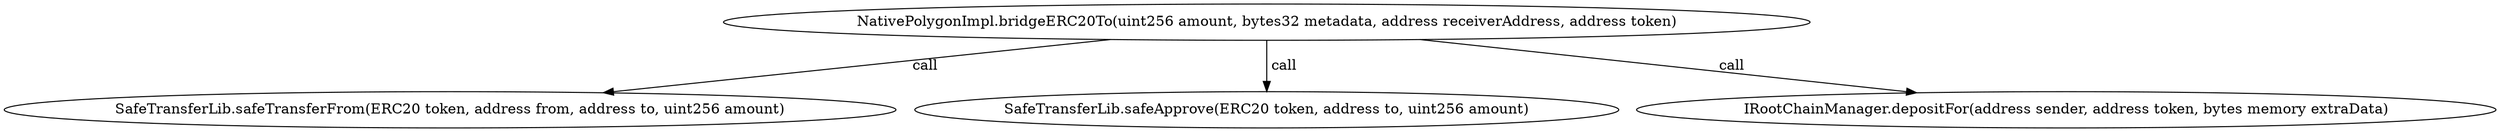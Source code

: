digraph "" {
	graph [bb="0,0,2071.6,124.8"];
	node [label="\N"];
	"NativePolygonImpl.bridgeERC20To(uint256 amount, bytes32 metadata, address receiverAddress, address token)"	 [height=0.5,
		pos="1050,106.8",
		width=12.486];
	"SafeTransferLib.safeTransferFrom(ERC20 token, address from, address to, uint256 amount)"	 [height=0.5,
		pos="369.03,18",
		width=10.251];
	"NativePolygonImpl.bridgeERC20To(uint256 amount, bytes32 metadata, address receiverAddress, address token)" -> "SafeTransferLib.safeTransferFrom(ERC20 token, address from, address to, uint256 amount)" [key=call,
	label=" call",
	lp="782.88,62.4",
	pos="e,498.46,34.877 917.92,89.573 800.16,74.218 628.37,51.818 508.45,36.18"];
"SafeTransferLib.safeApprove(ERC20 token, address to, uint256 amount)" [height=0.5,
	pos="1050,18",
	width=8.1727];
"NativePolygonImpl.bridgeERC20To(uint256 amount, bytes32 metadata, address receiverAddress, address token)" -> "SafeTransferLib.safeApprove(ERC20 token, address to, uint256 amount)" [key=call,
label=" call",
lp="1061.9,62.4",
pos="e,1050,36.072 1050,88.401 1050,76.295 1050,60.208 1050,46.467"];
"IRootChainManager.depositFor(address sender, address token, bytes memory extraData)" [height=0.5,
pos="1717,18",
width=9.8484];
"NativePolygonImpl.bridgeERC20To(uint256 amount, bytes32 metadata, address receiverAddress, address token)" -> "IRootChainManager.depositFor(address sender, address token, bytes memory extraData)" [key=call,
label=" call",
lp="1455.9,62.4",
pos="e,1590.7,34.82 1179.8,89.52 1295.2,74.163 1463.2,51.789 1580.6,36.168"];
}

